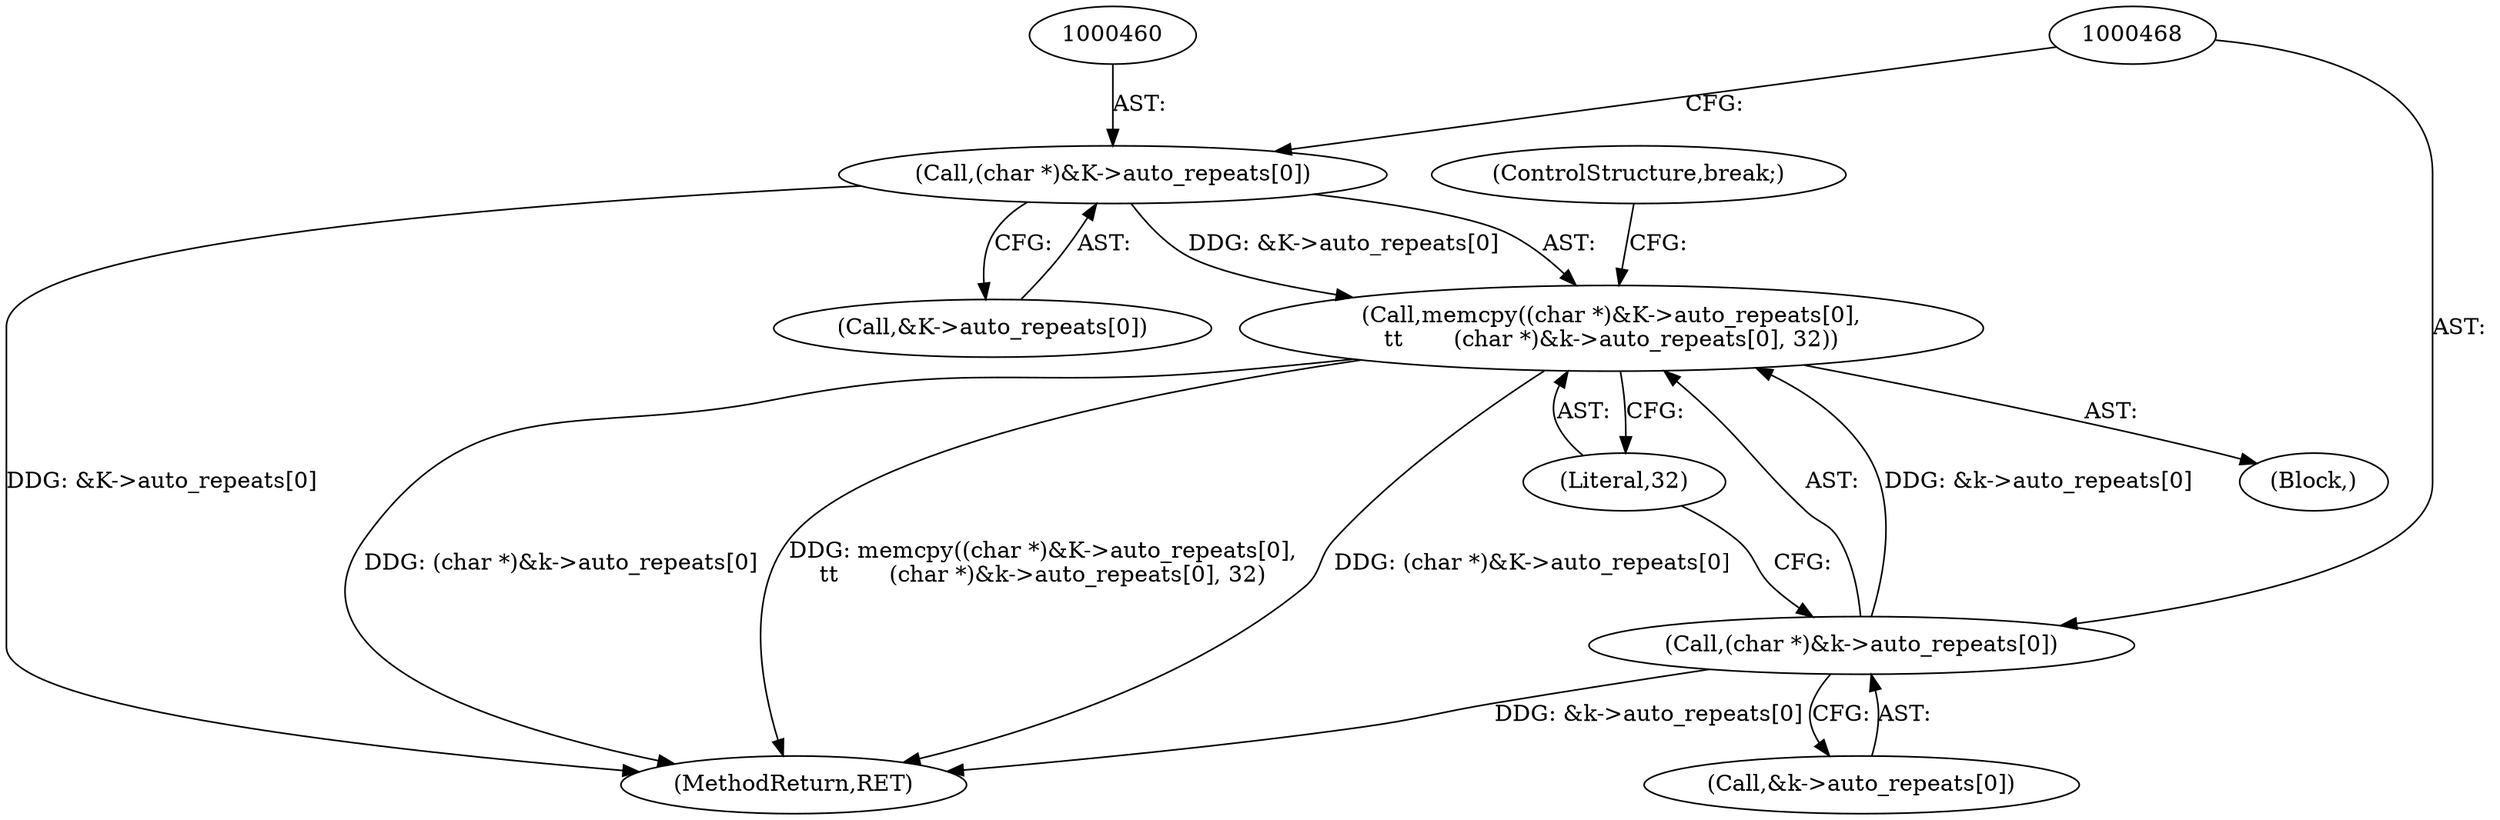digraph "0_libXi_19a9cd607de73947fcfb104682f203ffe4e1f4e5_1@API" {
"1000458" [label="(Call,memcpy((char *)&K->auto_repeats[0],\n\t\t       (char *)&k->auto_repeats[0], 32))"];
"1000459" [label="(Call,(char *)&K->auto_repeats[0])"];
"1000467" [label="(Call,(char *)&k->auto_repeats[0])"];
"1000458" [label="(Call,memcpy((char *)&K->auto_repeats[0],\n\t\t       (char *)&k->auto_repeats[0], 32))"];
"1000390" [label="(Block,)"];
"1000459" [label="(Call,(char *)&K->auto_repeats[0])"];
"1000475" [label="(Literal,32)"];
"1000476" [label="(ControlStructure,break;)"];
"1000467" [label="(Call,(char *)&k->auto_repeats[0])"];
"1000461" [label="(Call,&K->auto_repeats[0])"];
"1000775" [label="(MethodReturn,RET)"];
"1000469" [label="(Call,&k->auto_repeats[0])"];
"1000458" -> "1000390"  [label="AST: "];
"1000458" -> "1000475"  [label="CFG: "];
"1000459" -> "1000458"  [label="AST: "];
"1000467" -> "1000458"  [label="AST: "];
"1000475" -> "1000458"  [label="AST: "];
"1000476" -> "1000458"  [label="CFG: "];
"1000458" -> "1000775"  [label="DDG: (char *)&K->auto_repeats[0]"];
"1000458" -> "1000775"  [label="DDG: (char *)&k->auto_repeats[0]"];
"1000458" -> "1000775"  [label="DDG: memcpy((char *)&K->auto_repeats[0],\n\t\t       (char *)&k->auto_repeats[0], 32)"];
"1000459" -> "1000458"  [label="DDG: &K->auto_repeats[0]"];
"1000467" -> "1000458"  [label="DDG: &k->auto_repeats[0]"];
"1000459" -> "1000461"  [label="CFG: "];
"1000460" -> "1000459"  [label="AST: "];
"1000461" -> "1000459"  [label="AST: "];
"1000468" -> "1000459"  [label="CFG: "];
"1000459" -> "1000775"  [label="DDG: &K->auto_repeats[0]"];
"1000467" -> "1000469"  [label="CFG: "];
"1000468" -> "1000467"  [label="AST: "];
"1000469" -> "1000467"  [label="AST: "];
"1000475" -> "1000467"  [label="CFG: "];
"1000467" -> "1000775"  [label="DDG: &k->auto_repeats[0]"];
}
